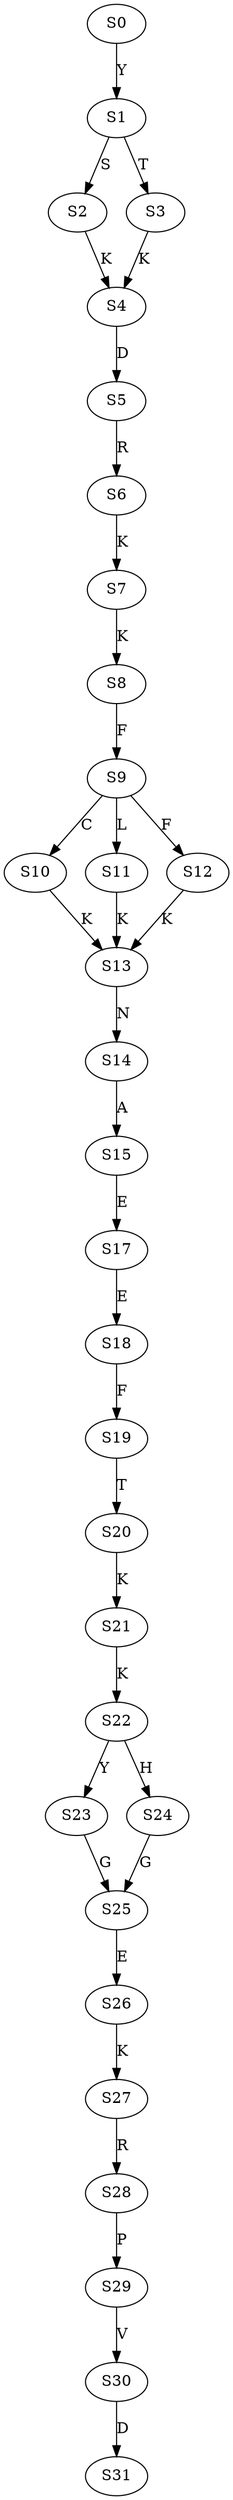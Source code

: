 strict digraph  {
	S0 -> S1 [ label = Y ];
	S1 -> S2 [ label = S ];
	S1 -> S3 [ label = T ];
	S2 -> S4 [ label = K ];
	S3 -> S4 [ label = K ];
	S4 -> S5 [ label = D ];
	S5 -> S6 [ label = R ];
	S6 -> S7 [ label = K ];
	S7 -> S8 [ label = K ];
	S8 -> S9 [ label = F ];
	S9 -> S10 [ label = C ];
	S9 -> S11 [ label = L ];
	S9 -> S12 [ label = F ];
	S10 -> S13 [ label = K ];
	S11 -> S13 [ label = K ];
	S12 -> S13 [ label = K ];
	S13 -> S14 [ label = N ];
	S14 -> S15 [ label = A ];
	S15 -> S17 [ label = E ];
	S17 -> S18 [ label = E ];
	S18 -> S19 [ label = F ];
	S19 -> S20 [ label = T ];
	S20 -> S21 [ label = K ];
	S21 -> S22 [ label = K ];
	S22 -> S23 [ label = Y ];
	S22 -> S24 [ label = H ];
	S23 -> S25 [ label = G ];
	S24 -> S25 [ label = G ];
	S25 -> S26 [ label = E ];
	S26 -> S27 [ label = K ];
	S27 -> S28 [ label = R ];
	S28 -> S29 [ label = P ];
	S29 -> S30 [ label = V ];
	S30 -> S31 [ label = D ];
}
